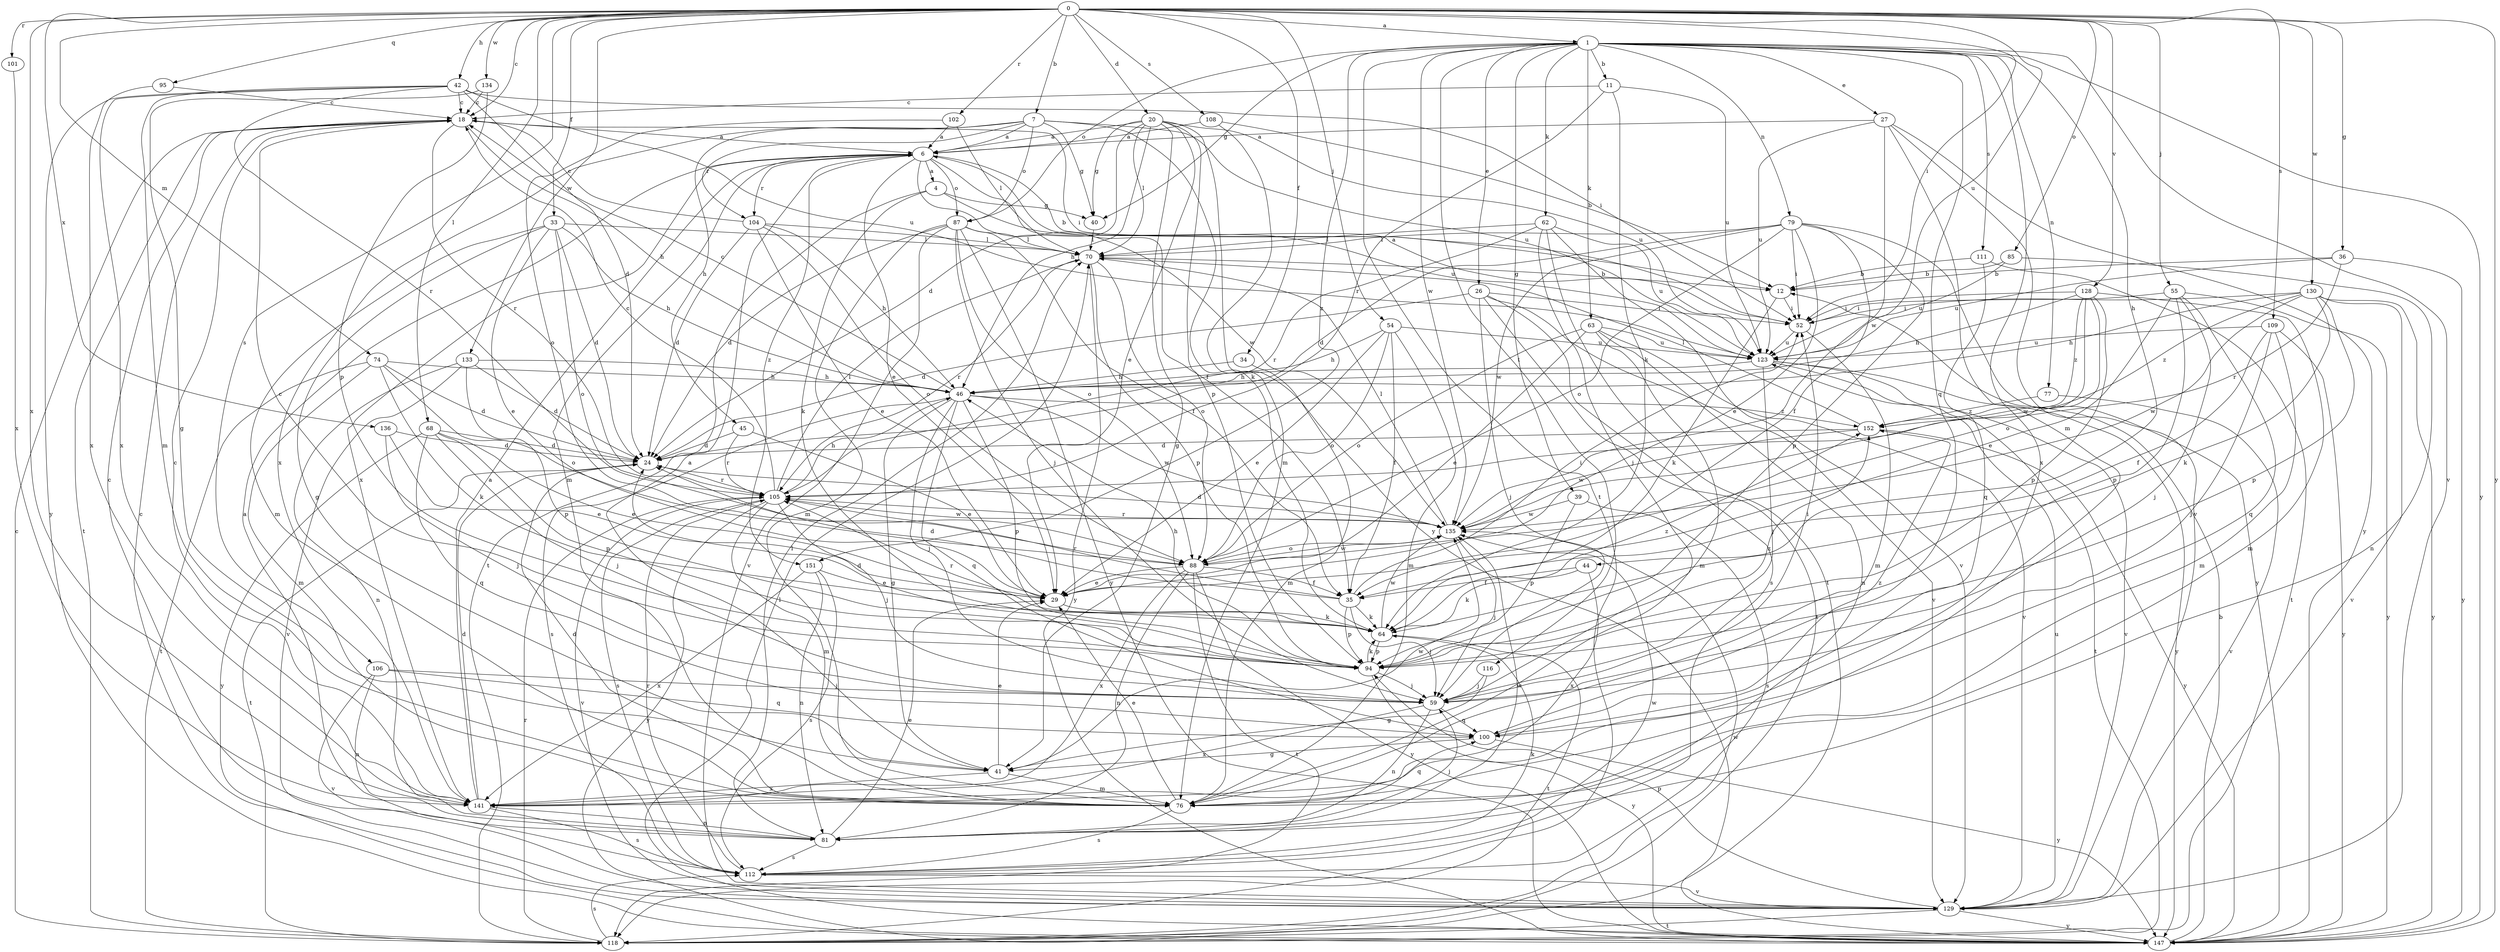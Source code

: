 strict digraph  {
0;
1;
4;
6;
7;
11;
12;
18;
20;
24;
26;
27;
29;
33;
34;
35;
36;
39;
40;
41;
42;
44;
45;
46;
52;
54;
55;
59;
62;
63;
64;
68;
70;
74;
76;
77;
79;
81;
85;
87;
88;
94;
95;
100;
101;
102;
104;
105;
106;
108;
109;
111;
112;
116;
118;
123;
128;
129;
130;
133;
134;
135;
136;
141;
147;
151;
152;
0 -> 1  [label=a];
0 -> 7  [label=b];
0 -> 18  [label=c];
0 -> 20  [label=d];
0 -> 33  [label=f];
0 -> 34  [label=f];
0 -> 36  [label=g];
0 -> 42  [label=h];
0 -> 52  [label=i];
0 -> 54  [label=j];
0 -> 55  [label=j];
0 -> 68  [label=l];
0 -> 74  [label=m];
0 -> 85  [label=o];
0 -> 95  [label=q];
0 -> 101  [label=r];
0 -> 102  [label=r];
0 -> 106  [label=s];
0 -> 108  [label=s];
0 -> 109  [label=s];
0 -> 123  [label=u];
0 -> 128  [label=v];
0 -> 130  [label=w];
0 -> 133  [label=w];
0 -> 134  [label=w];
0 -> 136  [label=x];
0 -> 141  [label=x];
0 -> 147  [label=y];
1 -> 11  [label=b];
1 -> 26  [label=e];
1 -> 27  [label=e];
1 -> 39  [label=g];
1 -> 40  [label=g];
1 -> 44  [label=h];
1 -> 62  [label=k];
1 -> 63  [label=k];
1 -> 76  [label=m];
1 -> 77  [label=n];
1 -> 79  [label=n];
1 -> 87  [label=o];
1 -> 100  [label=q];
1 -> 111  [label=s];
1 -> 116  [label=t];
1 -> 118  [label=t];
1 -> 129  [label=v];
1 -> 135  [label=w];
1 -> 147  [label=y];
1 -> 151  [label=z];
4 -> 40  [label=g];
4 -> 64  [label=k];
4 -> 118  [label=t];
4 -> 123  [label=u];
6 -> 4  [label=a];
6 -> 12  [label=b];
6 -> 29  [label=e];
6 -> 35  [label=f];
6 -> 76  [label=m];
6 -> 87  [label=o];
6 -> 104  [label=r];
6 -> 135  [label=w];
6 -> 141  [label=x];
6 -> 151  [label=z];
7 -> 6  [label=a];
7 -> 40  [label=g];
7 -> 45  [label=h];
7 -> 64  [label=k];
7 -> 87  [label=o];
7 -> 104  [label=r];
7 -> 123  [label=u];
7 -> 141  [label=x];
11 -> 18  [label=c];
11 -> 64  [label=k];
11 -> 105  [label=r];
11 -> 123  [label=u];
12 -> 52  [label=i];
12 -> 64  [label=k];
18 -> 6  [label=a];
18 -> 46  [label=h];
18 -> 52  [label=i];
18 -> 105  [label=r];
18 -> 118  [label=t];
20 -> 6  [label=a];
20 -> 24  [label=d];
20 -> 29  [label=e];
20 -> 40  [label=g];
20 -> 41  [label=g];
20 -> 46  [label=h];
20 -> 70  [label=l];
20 -> 94  [label=p];
20 -> 123  [label=u];
20 -> 147  [label=y];
24 -> 105  [label=r];
24 -> 118  [label=t];
26 -> 24  [label=d];
26 -> 52  [label=i];
26 -> 59  [label=j];
26 -> 112  [label=s];
26 -> 118  [label=t];
26 -> 129  [label=v];
27 -> 6  [label=a];
27 -> 123  [label=u];
27 -> 129  [label=v];
27 -> 135  [label=w];
27 -> 141  [label=x];
27 -> 147  [label=y];
29 -> 64  [label=k];
33 -> 24  [label=d];
33 -> 29  [label=e];
33 -> 41  [label=g];
33 -> 46  [label=h];
33 -> 70  [label=l];
33 -> 76  [label=m];
33 -> 88  [label=o];
34 -> 46  [label=h];
34 -> 76  [label=m];
35 -> 24  [label=d];
35 -> 52  [label=i];
35 -> 59  [label=j];
35 -> 64  [label=k];
35 -> 94  [label=p];
35 -> 105  [label=r];
36 -> 12  [label=b];
36 -> 105  [label=r];
36 -> 123  [label=u];
36 -> 147  [label=y];
39 -> 94  [label=p];
39 -> 112  [label=s];
39 -> 135  [label=w];
40 -> 70  [label=l];
41 -> 6  [label=a];
41 -> 29  [label=e];
41 -> 76  [label=m];
41 -> 135  [label=w];
41 -> 141  [label=x];
42 -> 18  [label=c];
42 -> 24  [label=d];
42 -> 52  [label=i];
42 -> 76  [label=m];
42 -> 105  [label=r];
42 -> 123  [label=u];
42 -> 141  [label=x];
42 -> 147  [label=y];
44 -> 35  [label=f];
44 -> 64  [label=k];
44 -> 141  [label=x];
45 -> 24  [label=d];
45 -> 29  [label=e];
45 -> 105  [label=r];
46 -> 18  [label=c];
46 -> 41  [label=g];
46 -> 59  [label=j];
46 -> 94  [label=p];
46 -> 100  [label=q];
46 -> 112  [label=s];
46 -> 135  [label=w];
46 -> 152  [label=z];
52 -> 6  [label=a];
52 -> 76  [label=m];
52 -> 123  [label=u];
54 -> 29  [label=e];
54 -> 35  [label=f];
54 -> 46  [label=h];
54 -> 76  [label=m];
54 -> 88  [label=o];
54 -> 123  [label=u];
55 -> 29  [label=e];
55 -> 52  [label=i];
55 -> 59  [label=j];
55 -> 94  [label=p];
55 -> 100  [label=q];
55 -> 147  [label=y];
59 -> 52  [label=i];
59 -> 81  [label=n];
59 -> 100  [label=q];
59 -> 141  [label=x];
62 -> 59  [label=j];
62 -> 70  [label=l];
62 -> 105  [label=r];
62 -> 118  [label=t];
62 -> 123  [label=u];
62 -> 129  [label=v];
63 -> 29  [label=e];
63 -> 76  [label=m];
63 -> 81  [label=n];
63 -> 88  [label=o];
63 -> 123  [label=u];
63 -> 129  [label=v];
64 -> 94  [label=p];
64 -> 105  [label=r];
64 -> 118  [label=t];
64 -> 135  [label=w];
64 -> 152  [label=z];
68 -> 24  [label=d];
68 -> 29  [label=e];
68 -> 59  [label=j];
68 -> 94  [label=p];
68 -> 100  [label=q];
68 -> 147  [label=y];
70 -> 12  [label=b];
70 -> 88  [label=o];
70 -> 94  [label=p];
70 -> 105  [label=r];
70 -> 147  [label=y];
74 -> 24  [label=d];
74 -> 46  [label=h];
74 -> 64  [label=k];
74 -> 76  [label=m];
74 -> 88  [label=o];
74 -> 118  [label=t];
76 -> 24  [label=d];
76 -> 29  [label=e];
76 -> 100  [label=q];
76 -> 112  [label=s];
77 -> 129  [label=v];
77 -> 152  [label=z];
79 -> 24  [label=d];
79 -> 29  [label=e];
79 -> 35  [label=f];
79 -> 52  [label=i];
79 -> 70  [label=l];
79 -> 88  [label=o];
79 -> 94  [label=p];
79 -> 135  [label=w];
79 -> 147  [label=y];
81 -> 18  [label=c];
81 -> 29  [label=e];
81 -> 59  [label=j];
81 -> 70  [label=l];
81 -> 112  [label=s];
81 -> 135  [label=w];
85 -> 12  [label=b];
85 -> 81  [label=n];
85 -> 123  [label=u];
87 -> 24  [label=d];
87 -> 35  [label=f];
87 -> 59  [label=j];
87 -> 70  [label=l];
87 -> 76  [label=m];
87 -> 88  [label=o];
87 -> 129  [label=v];
87 -> 147  [label=y];
88 -> 29  [label=e];
88 -> 35  [label=f];
88 -> 81  [label=n];
88 -> 118  [label=t];
88 -> 135  [label=w];
88 -> 141  [label=x];
88 -> 147  [label=y];
94 -> 18  [label=c];
94 -> 24  [label=d];
94 -> 46  [label=h];
94 -> 59  [label=j];
94 -> 64  [label=k];
94 -> 147  [label=y];
94 -> 152  [label=z];
95 -> 18  [label=c];
95 -> 141  [label=x];
100 -> 41  [label=g];
100 -> 147  [label=y];
100 -> 152  [label=z];
101 -> 141  [label=x];
102 -> 6  [label=a];
102 -> 70  [label=l];
102 -> 88  [label=o];
104 -> 18  [label=c];
104 -> 24  [label=d];
104 -> 29  [label=e];
104 -> 46  [label=h];
104 -> 70  [label=l];
104 -> 88  [label=o];
105 -> 18  [label=c];
105 -> 46  [label=h];
105 -> 59  [label=j];
105 -> 70  [label=l];
105 -> 76  [label=m];
105 -> 112  [label=s];
105 -> 129  [label=v];
105 -> 135  [label=w];
105 -> 147  [label=y];
106 -> 59  [label=j];
106 -> 81  [label=n];
106 -> 100  [label=q];
106 -> 129  [label=v];
108 -> 6  [label=a];
108 -> 12  [label=b];
108 -> 76  [label=m];
109 -> 35  [label=f];
109 -> 59  [label=j];
109 -> 76  [label=m];
109 -> 123  [label=u];
109 -> 147  [label=y];
111 -> 12  [label=b];
111 -> 100  [label=q];
111 -> 118  [label=t];
112 -> 6  [label=a];
112 -> 64  [label=k];
112 -> 105  [label=r];
112 -> 129  [label=v];
112 -> 135  [label=w];
116 -> 41  [label=g];
116 -> 59  [label=j];
118 -> 18  [label=c];
118 -> 105  [label=r];
118 -> 112  [label=s];
118 -> 135  [label=w];
123 -> 46  [label=h];
123 -> 59  [label=j];
123 -> 118  [label=t];
123 -> 129  [label=v];
123 -> 147  [label=y];
128 -> 46  [label=h];
128 -> 52  [label=i];
128 -> 76  [label=m];
128 -> 88  [label=o];
128 -> 94  [label=p];
128 -> 135  [label=w];
128 -> 152  [label=z];
129 -> 18  [label=c];
129 -> 94  [label=p];
129 -> 118  [label=t];
129 -> 123  [label=u];
129 -> 147  [label=y];
130 -> 46  [label=h];
130 -> 52  [label=i];
130 -> 64  [label=k];
130 -> 94  [label=p];
130 -> 129  [label=v];
130 -> 135  [label=w];
130 -> 147  [label=y];
130 -> 152  [label=z];
133 -> 24  [label=d];
133 -> 46  [label=h];
133 -> 81  [label=n];
133 -> 94  [label=p];
133 -> 129  [label=v];
134 -> 18  [label=c];
134 -> 41  [label=g];
134 -> 94  [label=p];
135 -> 24  [label=d];
135 -> 59  [label=j];
135 -> 70  [label=l];
135 -> 88  [label=o];
135 -> 105  [label=r];
136 -> 24  [label=d];
136 -> 29  [label=e];
136 -> 59  [label=j];
141 -> 6  [label=a];
141 -> 18  [label=c];
141 -> 24  [label=d];
141 -> 81  [label=n];
141 -> 112  [label=s];
147 -> 12  [label=b];
147 -> 70  [label=l];
151 -> 29  [label=e];
151 -> 81  [label=n];
151 -> 112  [label=s];
151 -> 141  [label=x];
152 -> 24  [label=d];
152 -> 70  [label=l];
152 -> 135  [label=w];
152 -> 147  [label=y];
}
